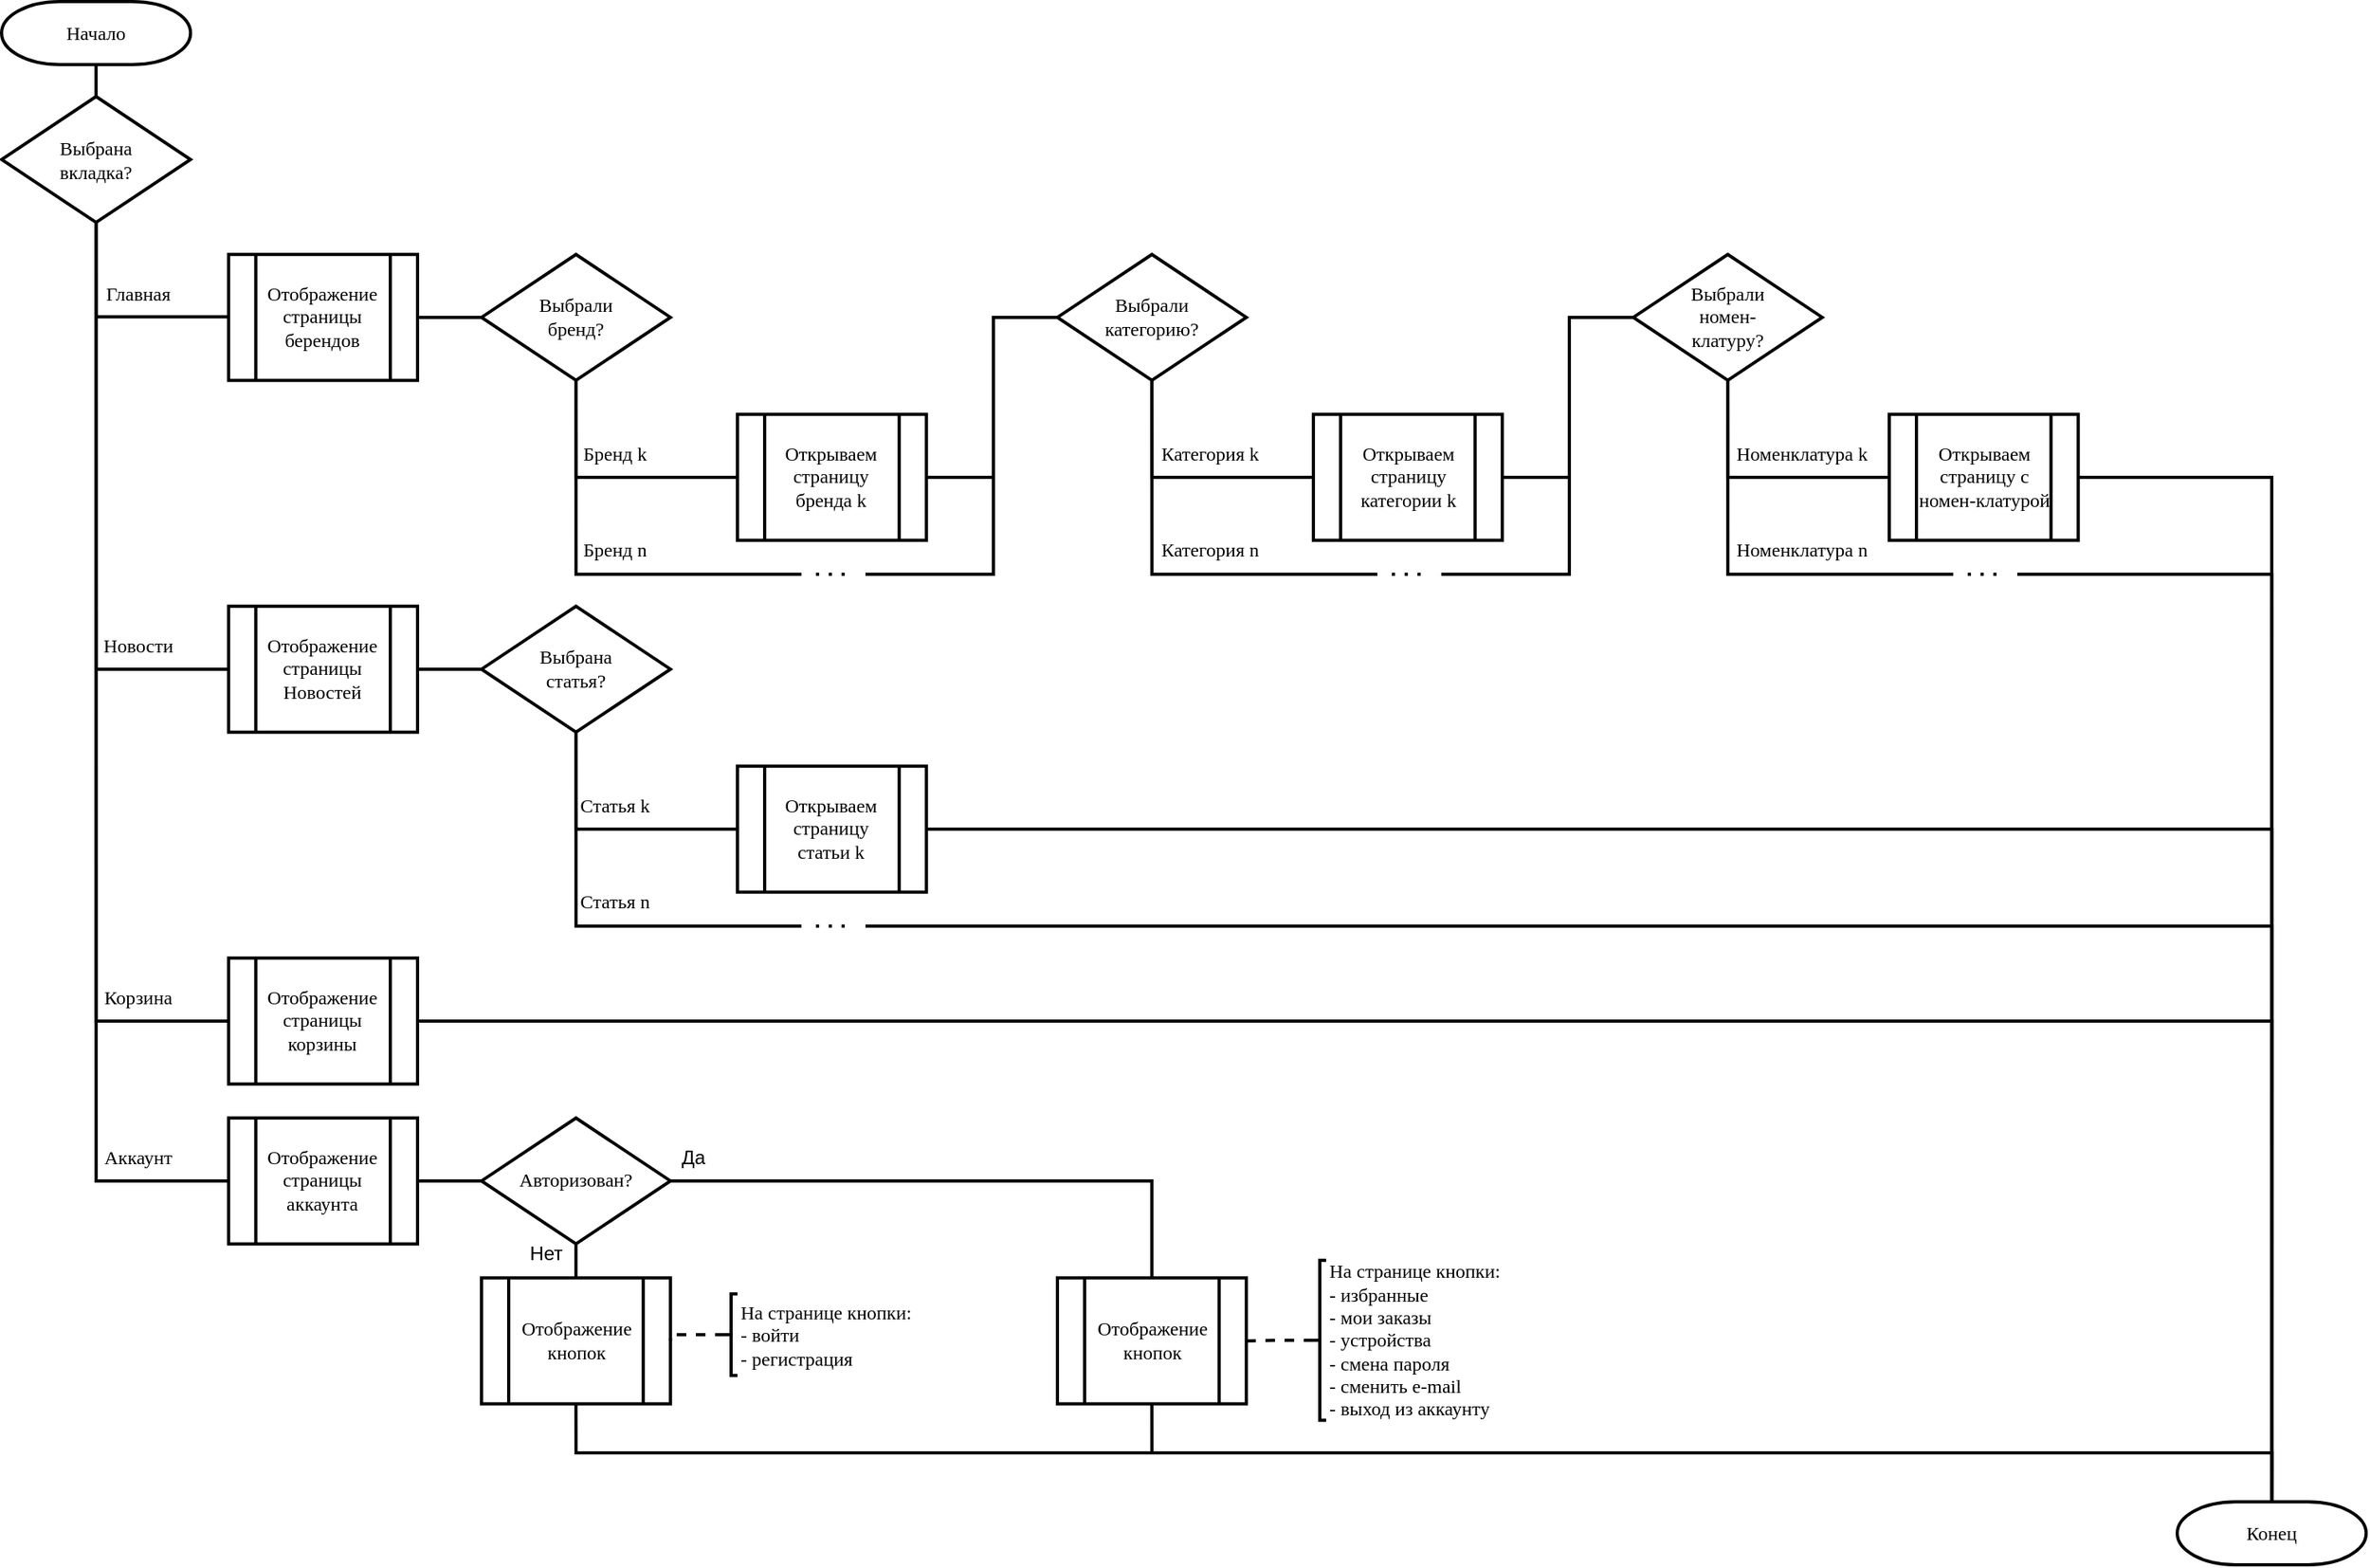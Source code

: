 <mxfile version="21.2.8" type="device">
  <diagram name="Page-1" id="R4zaOeOFp1FmS8WUtwuO">
    <mxGraphModel dx="2868" dy="1688" grid="1" gridSize="10" guides="1" tooltips="1" connect="1" arrows="1" fold="1" page="1" pageScale="1" pageWidth="1654" pageHeight="1169" math="0" shadow="0">
      <root>
        <mxCell id="0" />
        <mxCell id="1" parent="0" />
        <mxCell id="odPn2CtLfKa8ODBeFaDr-77" style="edgeStyle=orthogonalEdgeStyle;rounded=0;orthogonalLoop=1;jettySize=auto;html=1;exitX=0.5;exitY=1;exitDx=0;exitDy=0;exitPerimeter=0;entryX=0.5;entryY=0;entryDx=0;entryDy=0;entryPerimeter=0;strokeWidth=2;endArrow=none;endFill=0;fontFamily=Times New Roman;" edge="1" parent="1" source="odPn2CtLfKa8ODBeFaDr-1" target="odPn2CtLfKa8ODBeFaDr-3">
          <mxGeometry relative="1" as="geometry" />
        </mxCell>
        <mxCell id="odPn2CtLfKa8ODBeFaDr-1" value="Начало" style="strokeWidth=2;html=1;shape=mxgraph.flowchart.terminator;whiteSpace=wrap;fontFamily=Times New Roman;" vertex="1" parent="1">
          <mxGeometry x="80" y="80" width="118.11" height="39.37" as="geometry" />
        </mxCell>
        <mxCell id="odPn2CtLfKa8ODBeFaDr-71" style="edgeStyle=orthogonalEdgeStyle;rounded=0;orthogonalLoop=1;jettySize=auto;html=1;exitX=0.5;exitY=1;exitDx=0;exitDy=0;exitPerimeter=0;strokeWidth=2;endArrow=none;endFill=0;fontFamily=Times New Roman;" edge="1" parent="1" source="odPn2CtLfKa8ODBeFaDr-3" target="odPn2CtLfKa8ODBeFaDr-65">
          <mxGeometry relative="1" as="geometry">
            <mxPoint x="139.055" y="238.11" as="sourcePoint" />
            <Array as="points">
              <mxPoint x="139" y="277.11" />
            </Array>
          </mxGeometry>
        </mxCell>
        <mxCell id="odPn2CtLfKa8ODBeFaDr-78" style="edgeStyle=orthogonalEdgeStyle;rounded=0;orthogonalLoop=1;jettySize=auto;html=1;exitX=0.5;exitY=1;exitDx=0;exitDy=0;exitPerimeter=0;entryX=0;entryY=0.5;entryDx=0;entryDy=0;strokeWidth=2;endArrow=none;endFill=0;fontFamily=Times New Roman;" edge="1" parent="1" source="odPn2CtLfKa8ODBeFaDr-3" target="odPn2CtLfKa8ODBeFaDr-66">
          <mxGeometry relative="1" as="geometry" />
        </mxCell>
        <mxCell id="odPn2CtLfKa8ODBeFaDr-85" style="edgeStyle=orthogonalEdgeStyle;rounded=0;orthogonalLoop=1;jettySize=auto;html=1;exitX=0.5;exitY=1;exitDx=0;exitDy=0;exitPerimeter=0;entryX=0;entryY=0.5;entryDx=0;entryDy=0;strokeWidth=2;endArrow=none;endFill=0;fontFamily=Times New Roman;" edge="1" parent="1" source="odPn2CtLfKa8ODBeFaDr-3" target="odPn2CtLfKa8ODBeFaDr-67">
          <mxGeometry relative="1" as="geometry" />
        </mxCell>
        <mxCell id="odPn2CtLfKa8ODBeFaDr-88" style="edgeStyle=orthogonalEdgeStyle;rounded=0;orthogonalLoop=1;jettySize=auto;html=1;exitX=0.5;exitY=1;exitDx=0;exitDy=0;exitPerimeter=0;entryX=0;entryY=0.5;entryDx=0;entryDy=0;strokeWidth=2;endArrow=none;endFill=0;fontFamily=Times New Roman;" edge="1" parent="1" source="odPn2CtLfKa8ODBeFaDr-3" target="odPn2CtLfKa8ODBeFaDr-87">
          <mxGeometry relative="1" as="geometry" />
        </mxCell>
        <mxCell id="odPn2CtLfKa8ODBeFaDr-3" value="Выбрана&lt;br&gt;вкладка?" style="strokeWidth=2;html=1;shape=mxgraph.flowchart.decision;whiteSpace=wrap;fontFamily=Times New Roman;" vertex="1" parent="1">
          <mxGeometry x="80" y="139.37" width="118.11" height="78.74" as="geometry" />
        </mxCell>
        <mxCell id="odPn2CtLfKa8ODBeFaDr-20" style="edgeStyle=orthogonalEdgeStyle;rounded=0;orthogonalLoop=1;jettySize=auto;html=1;exitX=0.5;exitY=1;exitDx=0;exitDy=0;exitPerimeter=0;entryX=0;entryY=0.5;entryDx=0;entryDy=0;strokeWidth=2;endArrow=none;endFill=0;fontFamily=Times New Roman;" edge="1" parent="1" source="odPn2CtLfKa8ODBeFaDr-4" target="odPn2CtLfKa8ODBeFaDr-18">
          <mxGeometry relative="1" as="geometry" />
        </mxCell>
        <mxCell id="odPn2CtLfKa8ODBeFaDr-21" style="edgeStyle=orthogonalEdgeStyle;rounded=0;orthogonalLoop=1;jettySize=auto;html=1;exitX=0.5;exitY=1;exitDx=0;exitDy=0;exitPerimeter=0;strokeWidth=2;endArrow=none;endFill=0;fontFamily=Times New Roman;" edge="1" parent="1" source="odPn2CtLfKa8ODBeFaDr-4">
          <mxGeometry relative="1" as="geometry">
            <mxPoint x="580" y="438.11" as="targetPoint" />
            <Array as="points">
              <mxPoint x="439" y="438.11" />
              <mxPoint x="580" y="438.11" />
            </Array>
          </mxGeometry>
        </mxCell>
        <mxCell id="odPn2CtLfKa8ODBeFaDr-4" value="Выбрали&lt;br&gt;бренд?" style="strokeWidth=2;html=1;shape=mxgraph.flowchart.decision;whiteSpace=wrap;fontFamily=Times New Roman;" vertex="1" parent="1">
          <mxGeometry x="380" y="238.11" width="118.11" height="78.74" as="geometry" />
        </mxCell>
        <mxCell id="odPn2CtLfKa8ODBeFaDr-80" style="edgeStyle=orthogonalEdgeStyle;rounded=0;orthogonalLoop=1;jettySize=auto;html=1;exitX=0.5;exitY=1;exitDx=0;exitDy=0;exitPerimeter=0;entryX=0;entryY=0.5;entryDx=0;entryDy=0;strokeWidth=2;endArrow=none;endFill=0;fontFamily=Times New Roman;" edge="1" parent="1" source="odPn2CtLfKa8ODBeFaDr-5" target="odPn2CtLfKa8ODBeFaDr-52">
          <mxGeometry relative="1" as="geometry" />
        </mxCell>
        <mxCell id="odPn2CtLfKa8ODBeFaDr-81" style="edgeStyle=orthogonalEdgeStyle;rounded=0;orthogonalLoop=1;jettySize=auto;html=1;exitX=0.5;exitY=1;exitDx=0;exitDy=0;exitPerimeter=0;strokeWidth=2;endArrow=none;endFill=0;fontFamily=Times New Roman;" edge="1" parent="1" source="odPn2CtLfKa8ODBeFaDr-5">
          <mxGeometry relative="1" as="geometry">
            <mxPoint x="580" y="658.11" as="targetPoint" />
            <Array as="points">
              <mxPoint x="439" y="658.11" />
            </Array>
          </mxGeometry>
        </mxCell>
        <mxCell id="odPn2CtLfKa8ODBeFaDr-5" value="Выбрана&lt;br&gt;статья?" style="strokeWidth=2;html=1;shape=mxgraph.flowchart.decision;whiteSpace=wrap;fontFamily=Times New Roman;" vertex="1" parent="1">
          <mxGeometry x="380" y="458.11" width="118.11" height="78.74" as="geometry" />
        </mxCell>
        <mxCell id="odPn2CtLfKa8ODBeFaDr-12" value="Главная" style="text;html=1;align=center;verticalAlign=middle;resizable=0;points=[];autosize=1;strokeColor=none;fillColor=none;fontFamily=Times New Roman;" vertex="1" parent="1">
          <mxGeometry x="135" y="248.11" width="60" height="30" as="geometry" />
        </mxCell>
        <mxCell id="odPn2CtLfKa8ODBeFaDr-75" style="edgeStyle=orthogonalEdgeStyle;rounded=0;orthogonalLoop=1;jettySize=auto;html=1;exitX=1;exitY=0.5;exitDx=0;exitDy=0;entryX=0;entryY=0.5;entryDx=0;entryDy=0;entryPerimeter=0;strokeWidth=2;endArrow=none;endFill=0;fontFamily=Times New Roman;" edge="1" parent="1" source="odPn2CtLfKa8ODBeFaDr-18" target="odPn2CtLfKa8ODBeFaDr-28">
          <mxGeometry relative="1" as="geometry">
            <Array as="points">
              <mxPoint x="700" y="377.11" />
              <mxPoint x="700" y="277.11" />
            </Array>
          </mxGeometry>
        </mxCell>
        <mxCell id="odPn2CtLfKa8ODBeFaDr-18" value="Открываем страницу бренда k" style="verticalLabelPosition=middle;verticalAlign=middle;html=1;shape=process;whiteSpace=wrap;rounded=0;size=0.14;arcSize=6;labelPosition=center;align=center;strokeWidth=2;fontFamily=Times New Roman;" vertex="1" parent="1">
          <mxGeometry x="540" y="338.11" width="118.11" height="78.74" as="geometry" />
        </mxCell>
        <mxCell id="odPn2CtLfKa8ODBeFaDr-24" value="" style="endArrow=none;dashed=1;html=1;dashPattern=1 3;strokeWidth=2;rounded=0;fontFamily=Times New Roman;" edge="1" parent="1">
          <mxGeometry width="50" height="50" relative="1" as="geometry">
            <mxPoint x="589.06" y="438.11" as="sourcePoint" />
            <mxPoint x="609.06" y="438.11" as="targetPoint" />
          </mxGeometry>
        </mxCell>
        <mxCell id="odPn2CtLfKa8ODBeFaDr-36" style="edgeStyle=orthogonalEdgeStyle;rounded=0;orthogonalLoop=1;jettySize=auto;html=1;exitX=0.5;exitY=1;exitDx=0;exitDy=0;exitPerimeter=0;entryX=0;entryY=0.5;entryDx=0;entryDy=0;strokeWidth=2;endArrow=none;endFill=0;fontFamily=Times New Roman;" edge="1" parent="1" source="odPn2CtLfKa8ODBeFaDr-28" target="odPn2CtLfKa8ODBeFaDr-35">
          <mxGeometry relative="1" as="geometry" />
        </mxCell>
        <mxCell id="odPn2CtLfKa8ODBeFaDr-40" style="edgeStyle=orthogonalEdgeStyle;rounded=0;orthogonalLoop=1;jettySize=auto;html=1;exitX=0.5;exitY=1;exitDx=0;exitDy=0;exitPerimeter=0;strokeWidth=2;endArrow=none;endFill=0;fontFamily=Times New Roman;" edge="1" parent="1" source="odPn2CtLfKa8ODBeFaDr-28">
          <mxGeometry relative="1" as="geometry">
            <mxPoint x="940" y="438.11" as="targetPoint" />
            <Array as="points">
              <mxPoint x="799" y="438.11" />
            </Array>
          </mxGeometry>
        </mxCell>
        <mxCell id="odPn2CtLfKa8ODBeFaDr-39" style="edgeStyle=orthogonalEdgeStyle;rounded=0;orthogonalLoop=1;jettySize=auto;html=1;exitX=1;exitY=0.5;exitDx=0;exitDy=0;entryX=0;entryY=0.5;entryDx=0;entryDy=0;entryPerimeter=0;strokeWidth=2;endArrow=none;endFill=0;fontFamily=Times New Roman;" edge="1" parent="1" source="odPn2CtLfKa8ODBeFaDr-35" target="odPn2CtLfKa8ODBeFaDr-38">
          <mxGeometry relative="1" as="geometry">
            <Array as="points">
              <mxPoint x="1060" y="377.11" />
              <mxPoint x="1060" y="277.11" />
            </Array>
          </mxGeometry>
        </mxCell>
        <mxCell id="odPn2CtLfKa8ODBeFaDr-35" value="Открываем страницу категории k" style="verticalLabelPosition=middle;verticalAlign=middle;html=1;shape=process;whiteSpace=wrap;rounded=0;size=0.14;arcSize=6;labelPosition=center;align=center;strokeWidth=2;fontFamily=Times New Roman;" vertex="1" parent="1">
          <mxGeometry x="900" y="338.11" width="118.11" height="78.74" as="geometry" />
        </mxCell>
        <mxCell id="odPn2CtLfKa8ODBeFaDr-41" style="edgeStyle=orthogonalEdgeStyle;rounded=0;orthogonalLoop=1;jettySize=auto;html=1;exitX=0;exitY=0.5;exitDx=0;exitDy=0;exitPerimeter=0;strokeWidth=2;endArrow=none;endFill=0;fontFamily=Times New Roman;" edge="1" parent="1" source="odPn2CtLfKa8ODBeFaDr-38">
          <mxGeometry relative="1" as="geometry">
            <mxPoint x="980" y="438.11" as="targetPoint" />
            <Array as="points">
              <mxPoint x="1060" y="277.11" />
              <mxPoint x="1060" y="438.11" />
            </Array>
          </mxGeometry>
        </mxCell>
        <mxCell id="odPn2CtLfKa8ODBeFaDr-47" style="edgeStyle=orthogonalEdgeStyle;rounded=0;orthogonalLoop=1;jettySize=auto;html=1;exitX=0.5;exitY=1;exitDx=0;exitDy=0;exitPerimeter=0;entryX=0;entryY=0.5;entryDx=0;entryDy=0;strokeWidth=2;endArrow=none;endFill=0;fontFamily=Times New Roman;" edge="1" parent="1" source="odPn2CtLfKa8ODBeFaDr-38" target="odPn2CtLfKa8ODBeFaDr-46">
          <mxGeometry relative="1" as="geometry">
            <Array as="points">
              <mxPoint x="1159" y="377.11" />
            </Array>
          </mxGeometry>
        </mxCell>
        <mxCell id="odPn2CtLfKa8ODBeFaDr-50" style="edgeStyle=orthogonalEdgeStyle;rounded=0;orthogonalLoop=1;jettySize=auto;html=1;exitX=0.5;exitY=1;exitDx=0;exitDy=0;exitPerimeter=0;strokeWidth=2;endArrow=none;endFill=0;fontFamily=Times New Roman;" edge="1" parent="1" source="odPn2CtLfKa8ODBeFaDr-38">
          <mxGeometry relative="1" as="geometry">
            <mxPoint x="1300" y="438.11" as="targetPoint" />
            <Array as="points">
              <mxPoint x="1159" y="438.11" />
            </Array>
          </mxGeometry>
        </mxCell>
        <mxCell id="odPn2CtLfKa8ODBeFaDr-38" value="Выбрали&lt;br&gt;номен-&lt;br&gt;клатуру?" style="strokeWidth=2;html=1;shape=mxgraph.flowchart.decision;whiteSpace=wrap;fontFamily=Times New Roman;" vertex="1" parent="1">
          <mxGeometry x="1100" y="238.11" width="118.11" height="78.74" as="geometry" />
        </mxCell>
        <mxCell id="odPn2CtLfKa8ODBeFaDr-42" value="" style="endArrow=none;dashed=1;html=1;dashPattern=1 3;strokeWidth=2;rounded=0;fontFamily=Times New Roman;" edge="1" parent="1">
          <mxGeometry width="50" height="50" relative="1" as="geometry">
            <mxPoint x="949.06" y="438.11" as="sourcePoint" />
            <mxPoint x="969.06" y="438.11" as="targetPoint" />
          </mxGeometry>
        </mxCell>
        <mxCell id="odPn2CtLfKa8ODBeFaDr-98" style="edgeStyle=orthogonalEdgeStyle;rounded=0;orthogonalLoop=1;jettySize=auto;html=1;exitX=1;exitY=0.5;exitDx=0;exitDy=0;entryX=0.5;entryY=0;entryDx=0;entryDy=0;entryPerimeter=0;strokeWidth=2;endArrow=none;endFill=0;fontFamily=Times New Roman;" edge="1" parent="1" source="odPn2CtLfKa8ODBeFaDr-46" target="odPn2CtLfKa8ODBeFaDr-94">
          <mxGeometry relative="1" as="geometry" />
        </mxCell>
        <mxCell id="odPn2CtLfKa8ODBeFaDr-46" value="Открываем страницу с номен-клатурой" style="verticalLabelPosition=middle;verticalAlign=middle;html=1;shape=process;whiteSpace=wrap;rounded=0;size=0.14;arcSize=6;labelPosition=center;align=center;strokeWidth=2;fontFamily=Times New Roman;" vertex="1" parent="1">
          <mxGeometry x="1260" y="338.11" width="118.11" height="78.74" as="geometry" />
        </mxCell>
        <mxCell id="odPn2CtLfKa8ODBeFaDr-51" value="" style="endArrow=none;dashed=1;html=1;dashPattern=1 3;strokeWidth=2;rounded=0;fontFamily=Times New Roman;" edge="1" parent="1">
          <mxGeometry width="50" height="50" relative="1" as="geometry">
            <mxPoint x="1309.05" y="438.11" as="sourcePoint" />
            <mxPoint x="1329.05" y="438.11" as="targetPoint" />
          </mxGeometry>
        </mxCell>
        <mxCell id="odPn2CtLfKa8ODBeFaDr-100" style="edgeStyle=orthogonalEdgeStyle;rounded=0;orthogonalLoop=1;jettySize=auto;html=1;exitX=1;exitY=0.5;exitDx=0;exitDy=0;entryX=0.5;entryY=0;entryDx=0;entryDy=0;entryPerimeter=0;strokeWidth=2;endArrow=none;endFill=0;fontFamily=Times New Roman;" edge="1" parent="1" source="odPn2CtLfKa8ODBeFaDr-52" target="odPn2CtLfKa8ODBeFaDr-94">
          <mxGeometry relative="1" as="geometry" />
        </mxCell>
        <mxCell id="odPn2CtLfKa8ODBeFaDr-52" value="Открываем страницу статьи k" style="verticalLabelPosition=middle;verticalAlign=middle;html=1;shape=process;whiteSpace=wrap;rounded=0;size=0.14;arcSize=6;labelPosition=center;align=center;strokeWidth=2;fontFamily=Times New Roman;" vertex="1" parent="1">
          <mxGeometry x="540" y="558.11" width="118.11" height="78.74" as="geometry" />
        </mxCell>
        <mxCell id="odPn2CtLfKa8ODBeFaDr-64" value="" style="endArrow=none;dashed=1;html=1;dashPattern=1 3;strokeWidth=2;rounded=0;fontFamily=Times New Roman;" edge="1" parent="1">
          <mxGeometry width="50" height="50" relative="1" as="geometry">
            <mxPoint x="589.05" y="658.11" as="sourcePoint" />
            <mxPoint x="609.05" y="658.11" as="targetPoint" />
          </mxGeometry>
        </mxCell>
        <mxCell id="odPn2CtLfKa8ODBeFaDr-72" style="edgeStyle=orthogonalEdgeStyle;rounded=0;orthogonalLoop=1;jettySize=auto;html=1;exitX=1;exitY=0.5;exitDx=0;exitDy=0;entryX=0;entryY=0.5;entryDx=0;entryDy=0;entryPerimeter=0;strokeWidth=2;endArrow=none;endFill=0;fontFamily=Times New Roman;" edge="1" parent="1" source="odPn2CtLfKa8ODBeFaDr-65" target="odPn2CtLfKa8ODBeFaDr-4">
          <mxGeometry relative="1" as="geometry" />
        </mxCell>
        <mxCell id="odPn2CtLfKa8ODBeFaDr-65" value="Отображение страницы&lt;br&gt;берендов" style="verticalLabelPosition=middle;verticalAlign=middle;html=1;shape=process;whiteSpace=wrap;rounded=0;size=0.14;arcSize=6;labelPosition=center;align=center;strokeWidth=2;fontFamily=Times New Roman;" vertex="1" parent="1">
          <mxGeometry x="221.89" y="238.11" width="118.11" height="78.74" as="geometry" />
        </mxCell>
        <mxCell id="odPn2CtLfKa8ODBeFaDr-79" style="edgeStyle=orthogonalEdgeStyle;rounded=0;orthogonalLoop=1;jettySize=auto;html=1;exitX=1;exitY=0.5;exitDx=0;exitDy=0;entryX=0;entryY=0.5;entryDx=0;entryDy=0;entryPerimeter=0;strokeWidth=2;endArrow=none;endFill=0;fontFamily=Times New Roman;" edge="1" parent="1" source="odPn2CtLfKa8ODBeFaDr-66" target="odPn2CtLfKa8ODBeFaDr-5">
          <mxGeometry relative="1" as="geometry" />
        </mxCell>
        <mxCell id="odPn2CtLfKa8ODBeFaDr-66" value="Отображение страницы&lt;br&gt;Новостей" style="verticalLabelPosition=middle;verticalAlign=middle;html=1;shape=process;whiteSpace=wrap;rounded=0;size=0.14;arcSize=6;labelPosition=center;align=center;strokeWidth=2;fontFamily=Times New Roman;" vertex="1" parent="1">
          <mxGeometry x="221.89" y="458.11" width="118.11" height="78.74" as="geometry" />
        </mxCell>
        <mxCell id="odPn2CtLfKa8ODBeFaDr-104" style="edgeStyle=orthogonalEdgeStyle;rounded=0;orthogonalLoop=1;jettySize=auto;html=1;exitX=1;exitY=0.5;exitDx=0;exitDy=0;entryX=0.5;entryY=0;entryDx=0;entryDy=0;entryPerimeter=0;strokeWidth=2;endArrow=none;endFill=0;fontFamily=Times New Roman;" edge="1" parent="1" source="odPn2CtLfKa8ODBeFaDr-67" target="odPn2CtLfKa8ODBeFaDr-94">
          <mxGeometry relative="1" as="geometry" />
        </mxCell>
        <mxCell id="odPn2CtLfKa8ODBeFaDr-67" value="Отображение страницы корзины" style="verticalLabelPosition=middle;verticalAlign=middle;html=1;shape=process;whiteSpace=wrap;rounded=0;size=0.14;arcSize=6;labelPosition=center;align=center;strokeWidth=2;fontFamily=Times New Roman;" vertex="1" parent="1">
          <mxGeometry x="221.89" y="678.11" width="118.11" height="78.74" as="geometry" />
        </mxCell>
        <mxCell id="odPn2CtLfKa8ODBeFaDr-96" style="edgeStyle=orthogonalEdgeStyle;rounded=0;orthogonalLoop=1;jettySize=auto;html=1;exitX=0.5;exitY=1;exitDx=0;exitDy=0;exitPerimeter=0;entryX=0.5;entryY=0;entryDx=0;entryDy=0;strokeWidth=2;endArrow=none;endFill=0;fontFamily=Times New Roman;" edge="1" parent="1" source="odPn2CtLfKa8ODBeFaDr-68" target="odPn2CtLfKa8ODBeFaDr-70">
          <mxGeometry relative="1" as="geometry" />
        </mxCell>
        <mxCell id="odPn2CtLfKa8ODBeFaDr-97" style="edgeStyle=orthogonalEdgeStyle;rounded=0;orthogonalLoop=1;jettySize=auto;html=1;exitX=1;exitY=0.5;exitDx=0;exitDy=0;exitPerimeter=0;strokeWidth=2;endArrow=none;endFill=0;fontFamily=Times New Roman;" edge="1" parent="1" source="odPn2CtLfKa8ODBeFaDr-68" target="odPn2CtLfKa8ODBeFaDr-69">
          <mxGeometry relative="1" as="geometry" />
        </mxCell>
        <mxCell id="odPn2CtLfKa8ODBeFaDr-68" value="Авторизован?" style="strokeWidth=2;html=1;shape=mxgraph.flowchart.decision;whiteSpace=wrap;fontFamily=Times New Roman;" vertex="1" parent="1">
          <mxGeometry x="380" y="778.11" width="118.11" height="78.74" as="geometry" />
        </mxCell>
        <mxCell id="odPn2CtLfKa8ODBeFaDr-103" style="edgeStyle=orthogonalEdgeStyle;rounded=0;orthogonalLoop=1;jettySize=auto;html=1;exitX=0.5;exitY=1;exitDx=0;exitDy=0;entryX=0.5;entryY=0;entryDx=0;entryDy=0;entryPerimeter=0;strokeWidth=2;endArrow=none;endFill=0;fontFamily=Times New Roman;" edge="1" parent="1" source="odPn2CtLfKa8ODBeFaDr-69" target="odPn2CtLfKa8ODBeFaDr-94">
          <mxGeometry relative="1" as="geometry" />
        </mxCell>
        <mxCell id="odPn2CtLfKa8ODBeFaDr-69" value="Отображение кнопок" style="verticalLabelPosition=middle;verticalAlign=middle;html=1;shape=process;whiteSpace=wrap;rounded=0;size=0.14;arcSize=6;labelPosition=center;align=center;strokeWidth=2;fontFamily=Times New Roman;" vertex="1" parent="1">
          <mxGeometry x="740" y="878.11" width="118.11" height="78.74" as="geometry" />
        </mxCell>
        <mxCell id="odPn2CtLfKa8ODBeFaDr-102" style="edgeStyle=orthogonalEdgeStyle;rounded=0;orthogonalLoop=1;jettySize=auto;html=1;exitX=0.5;exitY=1;exitDx=0;exitDy=0;entryX=0.5;entryY=0;entryDx=0;entryDy=0;entryPerimeter=0;strokeWidth=2;endArrow=none;endFill=0;fontFamily=Times New Roman;" edge="1" parent="1" source="odPn2CtLfKa8ODBeFaDr-70" target="odPn2CtLfKa8ODBeFaDr-94">
          <mxGeometry relative="1" as="geometry" />
        </mxCell>
        <mxCell id="odPn2CtLfKa8ODBeFaDr-70" value="Отображение кнопок" style="verticalLabelPosition=middle;verticalAlign=middle;html=1;shape=process;whiteSpace=wrap;rounded=0;size=0.14;arcSize=6;labelPosition=center;align=center;strokeWidth=2;fontFamily=Times New Roman;" vertex="1" parent="1">
          <mxGeometry x="380" y="878.11" width="118.11" height="78.74" as="geometry" />
        </mxCell>
        <mxCell id="odPn2CtLfKa8ODBeFaDr-76" style="edgeStyle=orthogonalEdgeStyle;rounded=0;orthogonalLoop=1;jettySize=auto;html=1;exitX=0;exitY=0.5;exitDx=0;exitDy=0;exitPerimeter=0;strokeWidth=2;endArrow=none;endFill=0;fontFamily=Times New Roman;" edge="1" parent="1" source="odPn2CtLfKa8ODBeFaDr-28">
          <mxGeometry relative="1" as="geometry">
            <mxPoint x="620" y="438.11" as="targetPoint" />
            <Array as="points">
              <mxPoint x="700" y="277.11" />
              <mxPoint x="700" y="438.11" />
              <mxPoint x="620" y="438.11" />
            </Array>
          </mxGeometry>
        </mxCell>
        <mxCell id="odPn2CtLfKa8ODBeFaDr-28" value="Выбрали&lt;br&gt;категорию?" style="strokeWidth=2;html=1;shape=mxgraph.flowchart.decision;whiteSpace=wrap;fontFamily=Times New Roman;" vertex="1" parent="1">
          <mxGeometry x="740" y="238.11" width="118.11" height="78.74" as="geometry" />
        </mxCell>
        <mxCell id="odPn2CtLfKa8ODBeFaDr-84" value="Новости" style="text;html=1;align=center;verticalAlign=middle;resizable=0;points=[];autosize=1;strokeColor=none;fillColor=none;fontFamily=Times New Roman;" vertex="1" parent="1">
          <mxGeometry x="130" y="468.11" width="70" height="30" as="geometry" />
        </mxCell>
        <mxCell id="odPn2CtLfKa8ODBeFaDr-86" value="Корзина" style="text;html=1;align=center;verticalAlign=middle;resizable=0;points=[];autosize=1;strokeColor=none;fillColor=none;fontFamily=Times New Roman;" vertex="1" parent="1">
          <mxGeometry x="130" y="688.11" width="70" height="30" as="geometry" />
        </mxCell>
        <mxCell id="odPn2CtLfKa8ODBeFaDr-95" style="edgeStyle=orthogonalEdgeStyle;rounded=0;orthogonalLoop=1;jettySize=auto;html=1;exitX=1;exitY=0.5;exitDx=0;exitDy=0;entryX=0;entryY=0.5;entryDx=0;entryDy=0;entryPerimeter=0;strokeWidth=2;endArrow=none;endFill=0;fontFamily=Times New Roman;" edge="1" parent="1" source="odPn2CtLfKa8ODBeFaDr-87" target="odPn2CtLfKa8ODBeFaDr-68">
          <mxGeometry relative="1" as="geometry" />
        </mxCell>
        <mxCell id="odPn2CtLfKa8ODBeFaDr-87" value="Отображение страницы аккаунта" style="verticalLabelPosition=middle;verticalAlign=middle;html=1;shape=process;whiteSpace=wrap;rounded=0;size=0.14;arcSize=6;labelPosition=center;align=center;strokeWidth=2;fontFamily=Times New Roman;" vertex="1" parent="1">
          <mxGeometry x="221.89" y="778.11" width="118.11" height="78.74" as="geometry" />
        </mxCell>
        <mxCell id="odPn2CtLfKa8ODBeFaDr-90" style="edgeStyle=orthogonalEdgeStyle;rounded=0;orthogonalLoop=1;jettySize=auto;html=1;exitX=0;exitY=0.5;exitDx=0;exitDy=0;exitPerimeter=0;entryX=1;entryY=0.5;entryDx=0;entryDy=0;dashed=1;strokeWidth=2;endArrow=none;endFill=0;fontFamily=Times New Roman;" edge="1" parent="1" source="odPn2CtLfKa8ODBeFaDr-89" target="odPn2CtLfKa8ODBeFaDr-70">
          <mxGeometry relative="1" as="geometry" />
        </mxCell>
        <mxCell id="odPn2CtLfKa8ODBeFaDr-89" value="На странице кнопки:&lt;br&gt;- войти&lt;br&gt;- регистрация" style="strokeWidth=2;html=1;shape=mxgraph.flowchart.annotation_2;align=left;labelPosition=right;pointerEvents=1;fontFamily=Times New Roman;" vertex="1" parent="1">
          <mxGeometry x="532" y="888.11" width="8" height="51" as="geometry" />
        </mxCell>
        <mxCell id="odPn2CtLfKa8ODBeFaDr-92" style="edgeStyle=orthogonalEdgeStyle;rounded=0;orthogonalLoop=1;jettySize=auto;html=1;exitX=0;exitY=0.5;exitDx=0;exitDy=0;exitPerimeter=0;strokeWidth=2;dashed=1;endArrow=none;endFill=0;fontFamily=Times New Roman;" edge="1" parent="1" source="odPn2CtLfKa8ODBeFaDr-91" target="odPn2CtLfKa8ODBeFaDr-69">
          <mxGeometry relative="1" as="geometry" />
        </mxCell>
        <mxCell id="odPn2CtLfKa8ODBeFaDr-91" value="На странице кнопки:&lt;br&gt;- избранные&lt;br&gt;- мои заказы&lt;br&gt;- устройства&lt;br&gt;- смена пароля&lt;br&gt;- сменить e-mail&lt;br&gt;- выход из аккаунту" style="strokeWidth=2;html=1;shape=mxgraph.flowchart.annotation_2;align=left;labelPosition=right;pointerEvents=1;fontFamily=Times New Roman;" vertex="1" parent="1">
          <mxGeometry x="900" y="867.11" width="8" height="100" as="geometry" />
        </mxCell>
        <mxCell id="odPn2CtLfKa8ODBeFaDr-93" value="Аккаунт" style="text;html=1;align=center;verticalAlign=middle;resizable=0;points=[];autosize=1;strokeColor=none;fillColor=none;fontFamily=Times New Roman;" vertex="1" parent="1">
          <mxGeometry x="130" y="788.11" width="70" height="30" as="geometry" />
        </mxCell>
        <mxCell id="odPn2CtLfKa8ODBeFaDr-99" style="edgeStyle=orthogonalEdgeStyle;rounded=0;orthogonalLoop=1;jettySize=auto;html=1;exitX=0.5;exitY=0;exitDx=0;exitDy=0;exitPerimeter=0;strokeWidth=2;endArrow=none;endFill=0;fontFamily=Times New Roman;" edge="1" parent="1" source="odPn2CtLfKa8ODBeFaDr-94">
          <mxGeometry relative="1" as="geometry">
            <mxPoint x="1340" y="438.11" as="targetPoint" />
            <Array as="points">
              <mxPoint x="1499" y="438" />
            </Array>
          </mxGeometry>
        </mxCell>
        <mxCell id="odPn2CtLfKa8ODBeFaDr-101" style="edgeStyle=orthogonalEdgeStyle;rounded=0;orthogonalLoop=1;jettySize=auto;html=1;exitX=0.5;exitY=0;exitDx=0;exitDy=0;exitPerimeter=0;strokeWidth=2;endArrow=none;endFill=0;fontFamily=Times New Roman;" edge="1" parent="1" source="odPn2CtLfKa8ODBeFaDr-94">
          <mxGeometry relative="1" as="geometry">
            <mxPoint x="620" y="658.11" as="targetPoint" />
            <Array as="points">
              <mxPoint x="1499" y="658" />
            </Array>
          </mxGeometry>
        </mxCell>
        <mxCell id="odPn2CtLfKa8ODBeFaDr-94" value="Конец" style="strokeWidth=2;html=1;shape=mxgraph.flowchart.terminator;whiteSpace=wrap;fontFamily=Times New Roman;" vertex="1" parent="1">
          <mxGeometry x="1440" y="1018.11" width="118.11" height="39.37" as="geometry" />
        </mxCell>
        <mxCell id="odPn2CtLfKa8ODBeFaDr-105" value="Бренд k" style="text;html=1;align=center;verticalAlign=middle;resizable=0;points=[];autosize=1;strokeColor=none;fillColor=none;fontFamily=Times New Roman;" vertex="1" parent="1">
          <mxGeometry x="433.11" y="348.11" width="60" height="30" as="geometry" />
        </mxCell>
        <mxCell id="odPn2CtLfKa8ODBeFaDr-106" value="Бренд n" style="text;html=1;align=center;verticalAlign=middle;resizable=0;points=[];autosize=1;strokeColor=none;fillColor=none;fontFamily=Times New Roman;" vertex="1" parent="1">
          <mxGeometry x="433.11" y="408.11" width="60" height="30" as="geometry" />
        </mxCell>
        <mxCell id="odPn2CtLfKa8ODBeFaDr-107" value="Категория k" style="text;html=1;align=center;verticalAlign=middle;resizable=0;points=[];autosize=1;strokeColor=none;fillColor=none;fontFamily=Times New Roman;" vertex="1" parent="1">
          <mxGeometry x="795" y="348.11" width="80" height="30" as="geometry" />
        </mxCell>
        <mxCell id="odPn2CtLfKa8ODBeFaDr-108" value="Категория n" style="text;html=1;align=center;verticalAlign=middle;resizable=0;points=[];autosize=1;strokeColor=none;fillColor=none;fontFamily=Times New Roman;" vertex="1" parent="1">
          <mxGeometry x="795" y="408.11" width="80" height="30" as="geometry" />
        </mxCell>
        <mxCell id="odPn2CtLfKa8ODBeFaDr-110" value="Номенклатура k" style="text;html=1;align=center;verticalAlign=middle;resizable=0;points=[];autosize=1;strokeColor=none;fillColor=none;fontFamily=Times New Roman;" vertex="1" parent="1">
          <mxGeometry x="1150" y="348.11" width="110" height="30" as="geometry" />
        </mxCell>
        <mxCell id="odPn2CtLfKa8ODBeFaDr-111" value="Номенклатура n" style="text;html=1;align=center;verticalAlign=middle;resizable=0;points=[];autosize=1;strokeColor=none;fillColor=none;fontFamily=Times New Roman;" vertex="1" parent="1">
          <mxGeometry x="1150" y="408.11" width="110" height="30" as="geometry" />
        </mxCell>
        <mxCell id="odPn2CtLfKa8ODBeFaDr-112" value="Статья k" style="text;html=1;align=center;verticalAlign=middle;resizable=0;points=[];autosize=1;strokeColor=none;fillColor=none;fontFamily=Times New Roman;" vertex="1" parent="1">
          <mxGeometry x="428.11" y="568.11" width="70" height="30" as="geometry" />
        </mxCell>
        <mxCell id="odPn2CtLfKa8ODBeFaDr-113" value="Статья n" style="text;html=1;align=center;verticalAlign=middle;resizable=0;points=[];autosize=1;strokeColor=none;fillColor=none;fontFamily=Times New Roman;" vertex="1" parent="1">
          <mxGeometry x="428.11" y="628.11" width="70" height="30" as="geometry" />
        </mxCell>
        <mxCell id="odPn2CtLfKa8ODBeFaDr-114" value="Да" style="text;html=1;align=center;verticalAlign=middle;resizable=0;points=[];autosize=1;strokeColor=none;fillColor=none;" vertex="1" parent="1">
          <mxGeometry x="492" y="788.11" width="40" height="30" as="geometry" />
        </mxCell>
        <mxCell id="odPn2CtLfKa8ODBeFaDr-115" value="Нет" style="text;html=1;align=center;verticalAlign=middle;resizable=0;points=[];autosize=1;strokeColor=none;fillColor=none;" vertex="1" parent="1">
          <mxGeometry x="400" y="848.11" width="40" height="30" as="geometry" />
        </mxCell>
      </root>
    </mxGraphModel>
  </diagram>
</mxfile>
